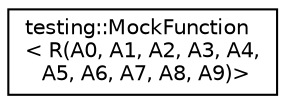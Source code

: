 digraph "Graphical Class Hierarchy"
{
  edge [fontname="Helvetica",fontsize="10",labelfontname="Helvetica",labelfontsize="10"];
  node [fontname="Helvetica",fontsize="10",shape=record];
  rankdir="LR";
  Node1 [label="testing::MockFunction\l\< R(A0, A1, A2, A3, A4,\l A5, A6, A7, A8, A9)\>",height=0.2,width=0.4,color="black", fillcolor="white", style="filled",URL="$classtesting_1_1_mock_function_3_01_r_07_a0_00_01_a1_00_01_a2_00_01_a3_00_01_a4_00_01_a5_00_01_a654a9d62da83bde10dfec0368733bb48.html"];
}
